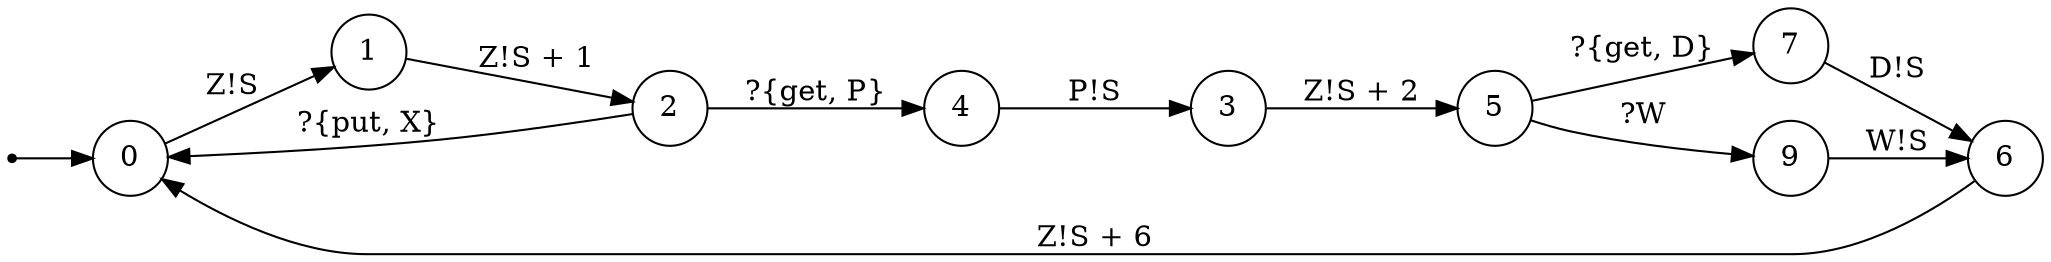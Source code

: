 digraph Communicating_Actor_Automata {

            rankdir=LR;
   size="100, 50"
  node [shape = doublecircle]; 

            node [shape = point]; START;
   node [shape = circle];
   START->0;

            
0 -> 1 [ label = "Z!S"];
1 -> 2 [ label = "Z!S + 1"];
2 -> 4 [ label = "?{get, P}"];
4 -> 3 [ label = "P!S"];
2 -> 0 [ label = "?{put, X}"];
3 -> 5 [ label = "Z!S + 2"];
5 -> 7 [ label = "?{get, D}"];
7 -> 6 [ label = "D!S"];
5 -> 9 [ label = "?W"];
9 -> 6 [ label = "W!S"];
6 -> 0 [ label = "Z!S + 6"];
}